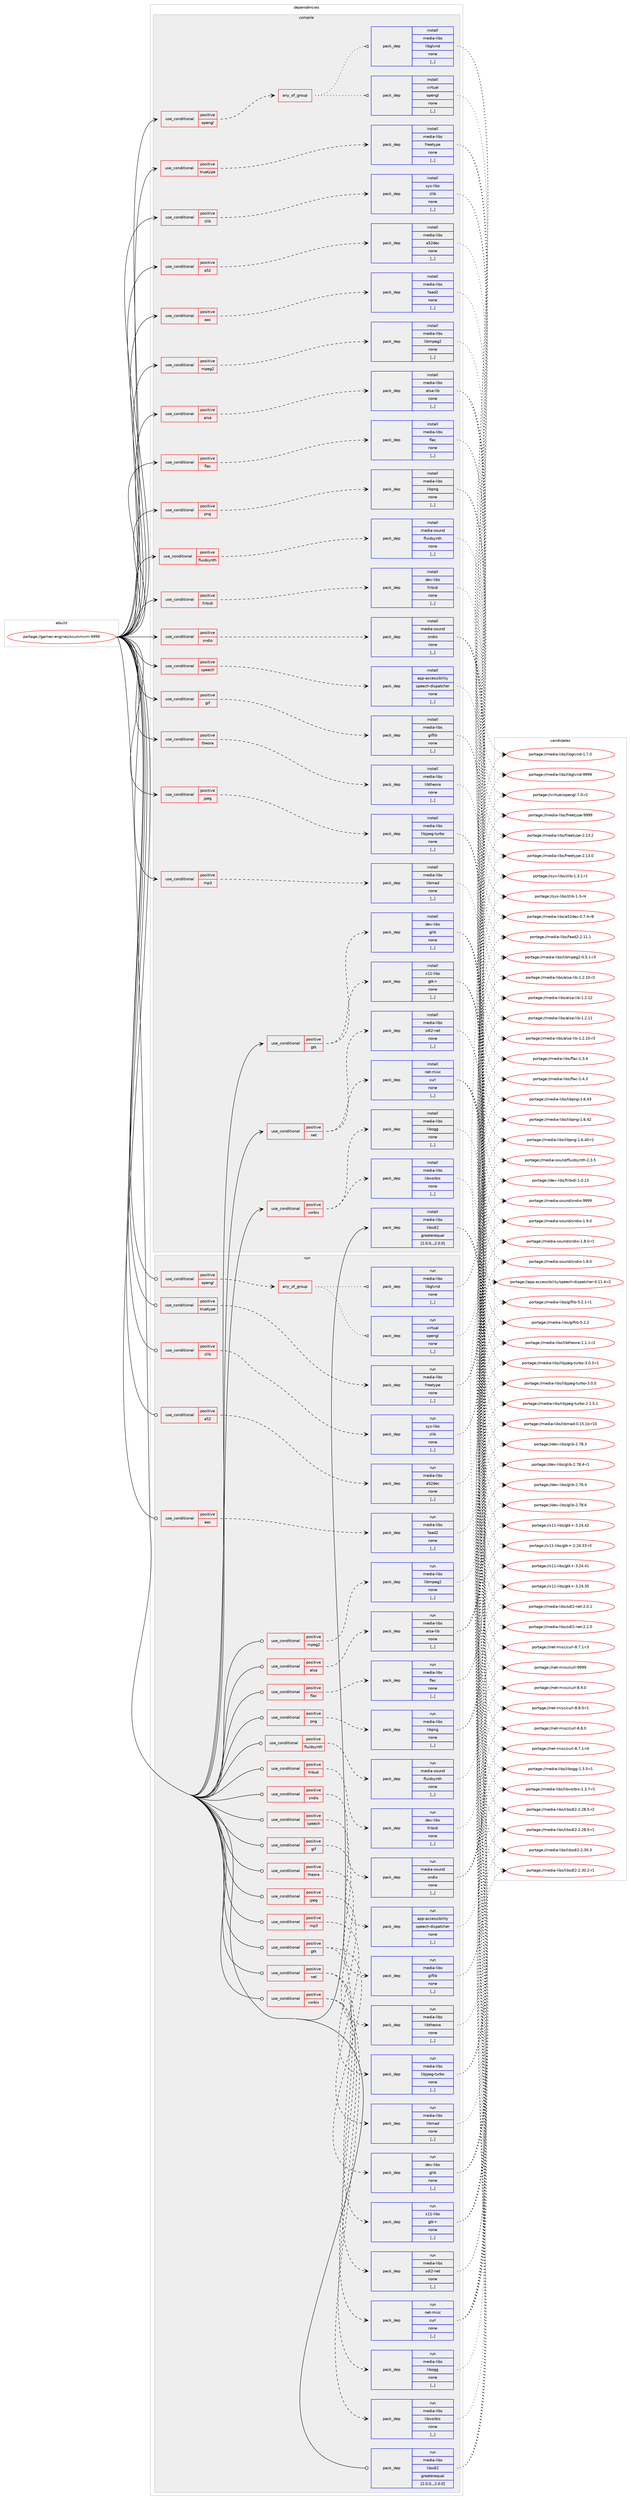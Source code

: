 digraph prolog {

# *************
# Graph options
# *************

newrank=true;
concentrate=true;
compound=true;
graph [rankdir=LR,fontname=Helvetica,fontsize=10,ranksep=1.5];#, ranksep=2.5, nodesep=0.2];
edge  [arrowhead=vee];
node  [fontname=Helvetica,fontsize=10];

# **********
# The ebuild
# **********

subgraph cluster_leftcol {
color=gray;
label=<<i>ebuild</i>>;
id [label="portage://games-engines/scummvm-9999", color=red, width=4, href="../games-engines/scummvm-9999.svg"];
}

# ****************
# The dependencies
# ****************

subgraph cluster_midcol {
color=gray;
label=<<i>dependencies</i>>;
subgraph cluster_compile {
fillcolor="#eeeeee";
style=filled;
label=<<i>compile</i>>;
subgraph cond63736 {
dependency229021 [label=<<TABLE BORDER="0" CELLBORDER="1" CELLSPACING="0" CELLPADDING="4"><TR><TD ROWSPAN="3" CELLPADDING="10">use_conditional</TD></TR><TR><TD>positive</TD></TR><TR><TD>a52</TD></TR></TABLE>>, shape=none, color=red];
subgraph pack163792 {
dependency229022 [label=<<TABLE BORDER="0" CELLBORDER="1" CELLSPACING="0" CELLPADDING="4" WIDTH="220"><TR><TD ROWSPAN="6" CELLPADDING="30">pack_dep</TD></TR><TR><TD WIDTH="110">install</TD></TR><TR><TD>media-libs</TD></TR><TR><TD>a52dec</TD></TR><TR><TD>none</TD></TR><TR><TD>[,,]</TD></TR></TABLE>>, shape=none, color=blue];
}
dependency229021:e -> dependency229022:w [weight=20,style="dashed",arrowhead="vee"];
}
id:e -> dependency229021:w [weight=20,style="solid",arrowhead="vee"];
subgraph cond63737 {
dependency229023 [label=<<TABLE BORDER="0" CELLBORDER="1" CELLSPACING="0" CELLPADDING="4"><TR><TD ROWSPAN="3" CELLPADDING="10">use_conditional</TD></TR><TR><TD>positive</TD></TR><TR><TD>aac</TD></TR></TABLE>>, shape=none, color=red];
subgraph pack163793 {
dependency229024 [label=<<TABLE BORDER="0" CELLBORDER="1" CELLSPACING="0" CELLPADDING="4" WIDTH="220"><TR><TD ROWSPAN="6" CELLPADDING="30">pack_dep</TD></TR><TR><TD WIDTH="110">install</TD></TR><TR><TD>media-libs</TD></TR><TR><TD>faad2</TD></TR><TR><TD>none</TD></TR><TR><TD>[,,]</TD></TR></TABLE>>, shape=none, color=blue];
}
dependency229023:e -> dependency229024:w [weight=20,style="dashed",arrowhead="vee"];
}
id:e -> dependency229023:w [weight=20,style="solid",arrowhead="vee"];
subgraph cond63738 {
dependency229025 [label=<<TABLE BORDER="0" CELLBORDER="1" CELLSPACING="0" CELLPADDING="4"><TR><TD ROWSPAN="3" CELLPADDING="10">use_conditional</TD></TR><TR><TD>positive</TD></TR><TR><TD>alsa</TD></TR></TABLE>>, shape=none, color=red];
subgraph pack163794 {
dependency229026 [label=<<TABLE BORDER="0" CELLBORDER="1" CELLSPACING="0" CELLPADDING="4" WIDTH="220"><TR><TD ROWSPAN="6" CELLPADDING="30">pack_dep</TD></TR><TR><TD WIDTH="110">install</TD></TR><TR><TD>media-libs</TD></TR><TR><TD>alsa-lib</TD></TR><TR><TD>none</TD></TR><TR><TD>[,,]</TD></TR></TABLE>>, shape=none, color=blue];
}
dependency229025:e -> dependency229026:w [weight=20,style="dashed",arrowhead="vee"];
}
id:e -> dependency229025:w [weight=20,style="solid",arrowhead="vee"];
subgraph cond63739 {
dependency229027 [label=<<TABLE BORDER="0" CELLBORDER="1" CELLSPACING="0" CELLPADDING="4"><TR><TD ROWSPAN="3" CELLPADDING="10">use_conditional</TD></TR><TR><TD>positive</TD></TR><TR><TD>flac</TD></TR></TABLE>>, shape=none, color=red];
subgraph pack163795 {
dependency229028 [label=<<TABLE BORDER="0" CELLBORDER="1" CELLSPACING="0" CELLPADDING="4" WIDTH="220"><TR><TD ROWSPAN="6" CELLPADDING="30">pack_dep</TD></TR><TR><TD WIDTH="110">install</TD></TR><TR><TD>media-libs</TD></TR><TR><TD>flac</TD></TR><TR><TD>none</TD></TR><TR><TD>[,,]</TD></TR></TABLE>>, shape=none, color=blue];
}
dependency229027:e -> dependency229028:w [weight=20,style="dashed",arrowhead="vee"];
}
id:e -> dependency229027:w [weight=20,style="solid",arrowhead="vee"];
subgraph cond63740 {
dependency229029 [label=<<TABLE BORDER="0" CELLBORDER="1" CELLSPACING="0" CELLPADDING="4"><TR><TD ROWSPAN="3" CELLPADDING="10">use_conditional</TD></TR><TR><TD>positive</TD></TR><TR><TD>fluidsynth</TD></TR></TABLE>>, shape=none, color=red];
subgraph pack163796 {
dependency229030 [label=<<TABLE BORDER="0" CELLBORDER="1" CELLSPACING="0" CELLPADDING="4" WIDTH="220"><TR><TD ROWSPAN="6" CELLPADDING="30">pack_dep</TD></TR><TR><TD WIDTH="110">install</TD></TR><TR><TD>media-sound</TD></TR><TR><TD>fluidsynth</TD></TR><TR><TD>none</TD></TR><TR><TD>[,,]</TD></TR></TABLE>>, shape=none, color=blue];
}
dependency229029:e -> dependency229030:w [weight=20,style="dashed",arrowhead="vee"];
}
id:e -> dependency229029:w [weight=20,style="solid",arrowhead="vee"];
subgraph cond63741 {
dependency229031 [label=<<TABLE BORDER="0" CELLBORDER="1" CELLSPACING="0" CELLPADDING="4"><TR><TD ROWSPAN="3" CELLPADDING="10">use_conditional</TD></TR><TR><TD>positive</TD></TR><TR><TD>fribidi</TD></TR></TABLE>>, shape=none, color=red];
subgraph pack163797 {
dependency229032 [label=<<TABLE BORDER="0" CELLBORDER="1" CELLSPACING="0" CELLPADDING="4" WIDTH="220"><TR><TD ROWSPAN="6" CELLPADDING="30">pack_dep</TD></TR><TR><TD WIDTH="110">install</TD></TR><TR><TD>dev-libs</TD></TR><TR><TD>fribidi</TD></TR><TR><TD>none</TD></TR><TR><TD>[,,]</TD></TR></TABLE>>, shape=none, color=blue];
}
dependency229031:e -> dependency229032:w [weight=20,style="dashed",arrowhead="vee"];
}
id:e -> dependency229031:w [weight=20,style="solid",arrowhead="vee"];
subgraph cond63742 {
dependency229033 [label=<<TABLE BORDER="0" CELLBORDER="1" CELLSPACING="0" CELLPADDING="4"><TR><TD ROWSPAN="3" CELLPADDING="10">use_conditional</TD></TR><TR><TD>positive</TD></TR><TR><TD>gif</TD></TR></TABLE>>, shape=none, color=red];
subgraph pack163798 {
dependency229034 [label=<<TABLE BORDER="0" CELLBORDER="1" CELLSPACING="0" CELLPADDING="4" WIDTH="220"><TR><TD ROWSPAN="6" CELLPADDING="30">pack_dep</TD></TR><TR><TD WIDTH="110">install</TD></TR><TR><TD>media-libs</TD></TR><TR><TD>giflib</TD></TR><TR><TD>none</TD></TR><TR><TD>[,,]</TD></TR></TABLE>>, shape=none, color=blue];
}
dependency229033:e -> dependency229034:w [weight=20,style="dashed",arrowhead="vee"];
}
id:e -> dependency229033:w [weight=20,style="solid",arrowhead="vee"];
subgraph cond63743 {
dependency229035 [label=<<TABLE BORDER="0" CELLBORDER="1" CELLSPACING="0" CELLPADDING="4"><TR><TD ROWSPAN="3" CELLPADDING="10">use_conditional</TD></TR><TR><TD>positive</TD></TR><TR><TD>gtk</TD></TR></TABLE>>, shape=none, color=red];
subgraph pack163799 {
dependency229036 [label=<<TABLE BORDER="0" CELLBORDER="1" CELLSPACING="0" CELLPADDING="4" WIDTH="220"><TR><TD ROWSPAN="6" CELLPADDING="30">pack_dep</TD></TR><TR><TD WIDTH="110">install</TD></TR><TR><TD>dev-libs</TD></TR><TR><TD>glib</TD></TR><TR><TD>none</TD></TR><TR><TD>[,,]</TD></TR></TABLE>>, shape=none, color=blue];
}
dependency229035:e -> dependency229036:w [weight=20,style="dashed",arrowhead="vee"];
subgraph pack163800 {
dependency229037 [label=<<TABLE BORDER="0" CELLBORDER="1" CELLSPACING="0" CELLPADDING="4" WIDTH="220"><TR><TD ROWSPAN="6" CELLPADDING="30">pack_dep</TD></TR><TR><TD WIDTH="110">install</TD></TR><TR><TD>x11-libs</TD></TR><TR><TD>gtk+</TD></TR><TR><TD>none</TD></TR><TR><TD>[,,]</TD></TR></TABLE>>, shape=none, color=blue];
}
dependency229035:e -> dependency229037:w [weight=20,style="dashed",arrowhead="vee"];
}
id:e -> dependency229035:w [weight=20,style="solid",arrowhead="vee"];
subgraph cond63744 {
dependency229038 [label=<<TABLE BORDER="0" CELLBORDER="1" CELLSPACING="0" CELLPADDING="4"><TR><TD ROWSPAN="3" CELLPADDING="10">use_conditional</TD></TR><TR><TD>positive</TD></TR><TR><TD>jpeg</TD></TR></TABLE>>, shape=none, color=red];
subgraph pack163801 {
dependency229039 [label=<<TABLE BORDER="0" CELLBORDER="1" CELLSPACING="0" CELLPADDING="4" WIDTH="220"><TR><TD ROWSPAN="6" CELLPADDING="30">pack_dep</TD></TR><TR><TD WIDTH="110">install</TD></TR><TR><TD>media-libs</TD></TR><TR><TD>libjpeg-turbo</TD></TR><TR><TD>none</TD></TR><TR><TD>[,,]</TD></TR></TABLE>>, shape=none, color=blue];
}
dependency229038:e -> dependency229039:w [weight=20,style="dashed",arrowhead="vee"];
}
id:e -> dependency229038:w [weight=20,style="solid",arrowhead="vee"];
subgraph cond63745 {
dependency229040 [label=<<TABLE BORDER="0" CELLBORDER="1" CELLSPACING="0" CELLPADDING="4"><TR><TD ROWSPAN="3" CELLPADDING="10">use_conditional</TD></TR><TR><TD>positive</TD></TR><TR><TD>mp3</TD></TR></TABLE>>, shape=none, color=red];
subgraph pack163802 {
dependency229041 [label=<<TABLE BORDER="0" CELLBORDER="1" CELLSPACING="0" CELLPADDING="4" WIDTH="220"><TR><TD ROWSPAN="6" CELLPADDING="30">pack_dep</TD></TR><TR><TD WIDTH="110">install</TD></TR><TR><TD>media-libs</TD></TR><TR><TD>libmad</TD></TR><TR><TD>none</TD></TR><TR><TD>[,,]</TD></TR></TABLE>>, shape=none, color=blue];
}
dependency229040:e -> dependency229041:w [weight=20,style="dashed",arrowhead="vee"];
}
id:e -> dependency229040:w [weight=20,style="solid",arrowhead="vee"];
subgraph cond63746 {
dependency229042 [label=<<TABLE BORDER="0" CELLBORDER="1" CELLSPACING="0" CELLPADDING="4"><TR><TD ROWSPAN="3" CELLPADDING="10">use_conditional</TD></TR><TR><TD>positive</TD></TR><TR><TD>mpeg2</TD></TR></TABLE>>, shape=none, color=red];
subgraph pack163803 {
dependency229043 [label=<<TABLE BORDER="0" CELLBORDER="1" CELLSPACING="0" CELLPADDING="4" WIDTH="220"><TR><TD ROWSPAN="6" CELLPADDING="30">pack_dep</TD></TR><TR><TD WIDTH="110">install</TD></TR><TR><TD>media-libs</TD></TR><TR><TD>libmpeg2</TD></TR><TR><TD>none</TD></TR><TR><TD>[,,]</TD></TR></TABLE>>, shape=none, color=blue];
}
dependency229042:e -> dependency229043:w [weight=20,style="dashed",arrowhead="vee"];
}
id:e -> dependency229042:w [weight=20,style="solid",arrowhead="vee"];
subgraph cond63747 {
dependency229044 [label=<<TABLE BORDER="0" CELLBORDER="1" CELLSPACING="0" CELLPADDING="4"><TR><TD ROWSPAN="3" CELLPADDING="10">use_conditional</TD></TR><TR><TD>positive</TD></TR><TR><TD>net</TD></TR></TABLE>>, shape=none, color=red];
subgraph pack163804 {
dependency229045 [label=<<TABLE BORDER="0" CELLBORDER="1" CELLSPACING="0" CELLPADDING="4" WIDTH="220"><TR><TD ROWSPAN="6" CELLPADDING="30">pack_dep</TD></TR><TR><TD WIDTH="110">install</TD></TR><TR><TD>media-libs</TD></TR><TR><TD>sdl2-net</TD></TR><TR><TD>none</TD></TR><TR><TD>[,,]</TD></TR></TABLE>>, shape=none, color=blue];
}
dependency229044:e -> dependency229045:w [weight=20,style="dashed",arrowhead="vee"];
subgraph pack163805 {
dependency229046 [label=<<TABLE BORDER="0" CELLBORDER="1" CELLSPACING="0" CELLPADDING="4" WIDTH="220"><TR><TD ROWSPAN="6" CELLPADDING="30">pack_dep</TD></TR><TR><TD WIDTH="110">install</TD></TR><TR><TD>net-misc</TD></TR><TR><TD>curl</TD></TR><TR><TD>none</TD></TR><TR><TD>[,,]</TD></TR></TABLE>>, shape=none, color=blue];
}
dependency229044:e -> dependency229046:w [weight=20,style="dashed",arrowhead="vee"];
}
id:e -> dependency229044:w [weight=20,style="solid",arrowhead="vee"];
subgraph cond63748 {
dependency229047 [label=<<TABLE BORDER="0" CELLBORDER="1" CELLSPACING="0" CELLPADDING="4"><TR><TD ROWSPAN="3" CELLPADDING="10">use_conditional</TD></TR><TR><TD>positive</TD></TR><TR><TD>opengl</TD></TR></TABLE>>, shape=none, color=red];
subgraph any1333 {
dependency229048 [label=<<TABLE BORDER="0" CELLBORDER="1" CELLSPACING="0" CELLPADDING="4"><TR><TD CELLPADDING="10">any_of_group</TD></TR></TABLE>>, shape=none, color=red];subgraph pack163806 {
dependency229049 [label=<<TABLE BORDER="0" CELLBORDER="1" CELLSPACING="0" CELLPADDING="4" WIDTH="220"><TR><TD ROWSPAN="6" CELLPADDING="30">pack_dep</TD></TR><TR><TD WIDTH="110">install</TD></TR><TR><TD>virtual</TD></TR><TR><TD>opengl</TD></TR><TR><TD>none</TD></TR><TR><TD>[,,]</TD></TR></TABLE>>, shape=none, color=blue];
}
dependency229048:e -> dependency229049:w [weight=20,style="dotted",arrowhead="oinv"];
subgraph pack163807 {
dependency229050 [label=<<TABLE BORDER="0" CELLBORDER="1" CELLSPACING="0" CELLPADDING="4" WIDTH="220"><TR><TD ROWSPAN="6" CELLPADDING="30">pack_dep</TD></TR><TR><TD WIDTH="110">install</TD></TR><TR><TD>media-libs</TD></TR><TR><TD>libglvnd</TD></TR><TR><TD>none</TD></TR><TR><TD>[,,]</TD></TR></TABLE>>, shape=none, color=blue];
}
dependency229048:e -> dependency229050:w [weight=20,style="dotted",arrowhead="oinv"];
}
dependency229047:e -> dependency229048:w [weight=20,style="dashed",arrowhead="vee"];
}
id:e -> dependency229047:w [weight=20,style="solid",arrowhead="vee"];
subgraph cond63749 {
dependency229051 [label=<<TABLE BORDER="0" CELLBORDER="1" CELLSPACING="0" CELLPADDING="4"><TR><TD ROWSPAN="3" CELLPADDING="10">use_conditional</TD></TR><TR><TD>positive</TD></TR><TR><TD>png</TD></TR></TABLE>>, shape=none, color=red];
subgraph pack163808 {
dependency229052 [label=<<TABLE BORDER="0" CELLBORDER="1" CELLSPACING="0" CELLPADDING="4" WIDTH="220"><TR><TD ROWSPAN="6" CELLPADDING="30">pack_dep</TD></TR><TR><TD WIDTH="110">install</TD></TR><TR><TD>media-libs</TD></TR><TR><TD>libpng</TD></TR><TR><TD>none</TD></TR><TR><TD>[,,]</TD></TR></TABLE>>, shape=none, color=blue];
}
dependency229051:e -> dependency229052:w [weight=20,style="dashed",arrowhead="vee"];
}
id:e -> dependency229051:w [weight=20,style="solid",arrowhead="vee"];
subgraph cond63750 {
dependency229053 [label=<<TABLE BORDER="0" CELLBORDER="1" CELLSPACING="0" CELLPADDING="4"><TR><TD ROWSPAN="3" CELLPADDING="10">use_conditional</TD></TR><TR><TD>positive</TD></TR><TR><TD>sndio</TD></TR></TABLE>>, shape=none, color=red];
subgraph pack163809 {
dependency229054 [label=<<TABLE BORDER="0" CELLBORDER="1" CELLSPACING="0" CELLPADDING="4" WIDTH="220"><TR><TD ROWSPAN="6" CELLPADDING="30">pack_dep</TD></TR><TR><TD WIDTH="110">install</TD></TR><TR><TD>media-sound</TD></TR><TR><TD>sndio</TD></TR><TR><TD>none</TD></TR><TR><TD>[,,]</TD></TR></TABLE>>, shape=none, color=blue];
}
dependency229053:e -> dependency229054:w [weight=20,style="dashed",arrowhead="vee"];
}
id:e -> dependency229053:w [weight=20,style="solid",arrowhead="vee"];
subgraph cond63751 {
dependency229055 [label=<<TABLE BORDER="0" CELLBORDER="1" CELLSPACING="0" CELLPADDING="4"><TR><TD ROWSPAN="3" CELLPADDING="10">use_conditional</TD></TR><TR><TD>positive</TD></TR><TR><TD>speech</TD></TR></TABLE>>, shape=none, color=red];
subgraph pack163810 {
dependency229056 [label=<<TABLE BORDER="0" CELLBORDER="1" CELLSPACING="0" CELLPADDING="4" WIDTH="220"><TR><TD ROWSPAN="6" CELLPADDING="30">pack_dep</TD></TR><TR><TD WIDTH="110">install</TD></TR><TR><TD>app-accessibility</TD></TR><TR><TD>speech-dispatcher</TD></TR><TR><TD>none</TD></TR><TR><TD>[,,]</TD></TR></TABLE>>, shape=none, color=blue];
}
dependency229055:e -> dependency229056:w [weight=20,style="dashed",arrowhead="vee"];
}
id:e -> dependency229055:w [weight=20,style="solid",arrowhead="vee"];
subgraph cond63752 {
dependency229057 [label=<<TABLE BORDER="0" CELLBORDER="1" CELLSPACING="0" CELLPADDING="4"><TR><TD ROWSPAN="3" CELLPADDING="10">use_conditional</TD></TR><TR><TD>positive</TD></TR><TR><TD>theora</TD></TR></TABLE>>, shape=none, color=red];
subgraph pack163811 {
dependency229058 [label=<<TABLE BORDER="0" CELLBORDER="1" CELLSPACING="0" CELLPADDING="4" WIDTH="220"><TR><TD ROWSPAN="6" CELLPADDING="30">pack_dep</TD></TR><TR><TD WIDTH="110">install</TD></TR><TR><TD>media-libs</TD></TR><TR><TD>libtheora</TD></TR><TR><TD>none</TD></TR><TR><TD>[,,]</TD></TR></TABLE>>, shape=none, color=blue];
}
dependency229057:e -> dependency229058:w [weight=20,style="dashed",arrowhead="vee"];
}
id:e -> dependency229057:w [weight=20,style="solid",arrowhead="vee"];
subgraph cond63753 {
dependency229059 [label=<<TABLE BORDER="0" CELLBORDER="1" CELLSPACING="0" CELLPADDING="4"><TR><TD ROWSPAN="3" CELLPADDING="10">use_conditional</TD></TR><TR><TD>positive</TD></TR><TR><TD>truetype</TD></TR></TABLE>>, shape=none, color=red];
subgraph pack163812 {
dependency229060 [label=<<TABLE BORDER="0" CELLBORDER="1" CELLSPACING="0" CELLPADDING="4" WIDTH="220"><TR><TD ROWSPAN="6" CELLPADDING="30">pack_dep</TD></TR><TR><TD WIDTH="110">install</TD></TR><TR><TD>media-libs</TD></TR><TR><TD>freetype</TD></TR><TR><TD>none</TD></TR><TR><TD>[,,]</TD></TR></TABLE>>, shape=none, color=blue];
}
dependency229059:e -> dependency229060:w [weight=20,style="dashed",arrowhead="vee"];
}
id:e -> dependency229059:w [weight=20,style="solid",arrowhead="vee"];
subgraph cond63754 {
dependency229061 [label=<<TABLE BORDER="0" CELLBORDER="1" CELLSPACING="0" CELLPADDING="4"><TR><TD ROWSPAN="3" CELLPADDING="10">use_conditional</TD></TR><TR><TD>positive</TD></TR><TR><TD>vorbis</TD></TR></TABLE>>, shape=none, color=red];
subgraph pack163813 {
dependency229062 [label=<<TABLE BORDER="0" CELLBORDER="1" CELLSPACING="0" CELLPADDING="4" WIDTH="220"><TR><TD ROWSPAN="6" CELLPADDING="30">pack_dep</TD></TR><TR><TD WIDTH="110">install</TD></TR><TR><TD>media-libs</TD></TR><TR><TD>libogg</TD></TR><TR><TD>none</TD></TR><TR><TD>[,,]</TD></TR></TABLE>>, shape=none, color=blue];
}
dependency229061:e -> dependency229062:w [weight=20,style="dashed",arrowhead="vee"];
subgraph pack163814 {
dependency229063 [label=<<TABLE BORDER="0" CELLBORDER="1" CELLSPACING="0" CELLPADDING="4" WIDTH="220"><TR><TD ROWSPAN="6" CELLPADDING="30">pack_dep</TD></TR><TR><TD WIDTH="110">install</TD></TR><TR><TD>media-libs</TD></TR><TR><TD>libvorbis</TD></TR><TR><TD>none</TD></TR><TR><TD>[,,]</TD></TR></TABLE>>, shape=none, color=blue];
}
dependency229061:e -> dependency229063:w [weight=20,style="dashed",arrowhead="vee"];
}
id:e -> dependency229061:w [weight=20,style="solid",arrowhead="vee"];
subgraph cond63755 {
dependency229064 [label=<<TABLE BORDER="0" CELLBORDER="1" CELLSPACING="0" CELLPADDING="4"><TR><TD ROWSPAN="3" CELLPADDING="10">use_conditional</TD></TR><TR><TD>positive</TD></TR><TR><TD>zlib</TD></TR></TABLE>>, shape=none, color=red];
subgraph pack163815 {
dependency229065 [label=<<TABLE BORDER="0" CELLBORDER="1" CELLSPACING="0" CELLPADDING="4" WIDTH="220"><TR><TD ROWSPAN="6" CELLPADDING="30">pack_dep</TD></TR><TR><TD WIDTH="110">install</TD></TR><TR><TD>sys-libs</TD></TR><TR><TD>zlib</TD></TR><TR><TD>none</TD></TR><TR><TD>[,,]</TD></TR></TABLE>>, shape=none, color=blue];
}
dependency229064:e -> dependency229065:w [weight=20,style="dashed",arrowhead="vee"];
}
id:e -> dependency229064:w [weight=20,style="solid",arrowhead="vee"];
subgraph pack163816 {
dependency229066 [label=<<TABLE BORDER="0" CELLBORDER="1" CELLSPACING="0" CELLPADDING="4" WIDTH="220"><TR><TD ROWSPAN="6" CELLPADDING="30">pack_dep</TD></TR><TR><TD WIDTH="110">install</TD></TR><TR><TD>media-libs</TD></TR><TR><TD>libsdl2</TD></TR><TR><TD>greaterequal</TD></TR><TR><TD>[2.0.0,,,2.0.0]</TD></TR></TABLE>>, shape=none, color=blue];
}
id:e -> dependency229066:w [weight=20,style="solid",arrowhead="vee"];
}
subgraph cluster_compileandrun {
fillcolor="#eeeeee";
style=filled;
label=<<i>compile and run</i>>;
}
subgraph cluster_run {
fillcolor="#eeeeee";
style=filled;
label=<<i>run</i>>;
subgraph cond63756 {
dependency229067 [label=<<TABLE BORDER="0" CELLBORDER="1" CELLSPACING="0" CELLPADDING="4"><TR><TD ROWSPAN="3" CELLPADDING="10">use_conditional</TD></TR><TR><TD>positive</TD></TR><TR><TD>a52</TD></TR></TABLE>>, shape=none, color=red];
subgraph pack163817 {
dependency229068 [label=<<TABLE BORDER="0" CELLBORDER="1" CELLSPACING="0" CELLPADDING="4" WIDTH="220"><TR><TD ROWSPAN="6" CELLPADDING="30">pack_dep</TD></TR><TR><TD WIDTH="110">run</TD></TR><TR><TD>media-libs</TD></TR><TR><TD>a52dec</TD></TR><TR><TD>none</TD></TR><TR><TD>[,,]</TD></TR></TABLE>>, shape=none, color=blue];
}
dependency229067:e -> dependency229068:w [weight=20,style="dashed",arrowhead="vee"];
}
id:e -> dependency229067:w [weight=20,style="solid",arrowhead="odot"];
subgraph cond63757 {
dependency229069 [label=<<TABLE BORDER="0" CELLBORDER="1" CELLSPACING="0" CELLPADDING="4"><TR><TD ROWSPAN="3" CELLPADDING="10">use_conditional</TD></TR><TR><TD>positive</TD></TR><TR><TD>aac</TD></TR></TABLE>>, shape=none, color=red];
subgraph pack163818 {
dependency229070 [label=<<TABLE BORDER="0" CELLBORDER="1" CELLSPACING="0" CELLPADDING="4" WIDTH="220"><TR><TD ROWSPAN="6" CELLPADDING="30">pack_dep</TD></TR><TR><TD WIDTH="110">run</TD></TR><TR><TD>media-libs</TD></TR><TR><TD>faad2</TD></TR><TR><TD>none</TD></TR><TR><TD>[,,]</TD></TR></TABLE>>, shape=none, color=blue];
}
dependency229069:e -> dependency229070:w [weight=20,style="dashed",arrowhead="vee"];
}
id:e -> dependency229069:w [weight=20,style="solid",arrowhead="odot"];
subgraph cond63758 {
dependency229071 [label=<<TABLE BORDER="0" CELLBORDER="1" CELLSPACING="0" CELLPADDING="4"><TR><TD ROWSPAN="3" CELLPADDING="10">use_conditional</TD></TR><TR><TD>positive</TD></TR><TR><TD>alsa</TD></TR></TABLE>>, shape=none, color=red];
subgraph pack163819 {
dependency229072 [label=<<TABLE BORDER="0" CELLBORDER="1" CELLSPACING="0" CELLPADDING="4" WIDTH="220"><TR><TD ROWSPAN="6" CELLPADDING="30">pack_dep</TD></TR><TR><TD WIDTH="110">run</TD></TR><TR><TD>media-libs</TD></TR><TR><TD>alsa-lib</TD></TR><TR><TD>none</TD></TR><TR><TD>[,,]</TD></TR></TABLE>>, shape=none, color=blue];
}
dependency229071:e -> dependency229072:w [weight=20,style="dashed",arrowhead="vee"];
}
id:e -> dependency229071:w [weight=20,style="solid",arrowhead="odot"];
subgraph cond63759 {
dependency229073 [label=<<TABLE BORDER="0" CELLBORDER="1" CELLSPACING="0" CELLPADDING="4"><TR><TD ROWSPAN="3" CELLPADDING="10">use_conditional</TD></TR><TR><TD>positive</TD></TR><TR><TD>flac</TD></TR></TABLE>>, shape=none, color=red];
subgraph pack163820 {
dependency229074 [label=<<TABLE BORDER="0" CELLBORDER="1" CELLSPACING="0" CELLPADDING="4" WIDTH="220"><TR><TD ROWSPAN="6" CELLPADDING="30">pack_dep</TD></TR><TR><TD WIDTH="110">run</TD></TR><TR><TD>media-libs</TD></TR><TR><TD>flac</TD></TR><TR><TD>none</TD></TR><TR><TD>[,,]</TD></TR></TABLE>>, shape=none, color=blue];
}
dependency229073:e -> dependency229074:w [weight=20,style="dashed",arrowhead="vee"];
}
id:e -> dependency229073:w [weight=20,style="solid",arrowhead="odot"];
subgraph cond63760 {
dependency229075 [label=<<TABLE BORDER="0" CELLBORDER="1" CELLSPACING="0" CELLPADDING="4"><TR><TD ROWSPAN="3" CELLPADDING="10">use_conditional</TD></TR><TR><TD>positive</TD></TR><TR><TD>fluidsynth</TD></TR></TABLE>>, shape=none, color=red];
subgraph pack163821 {
dependency229076 [label=<<TABLE BORDER="0" CELLBORDER="1" CELLSPACING="0" CELLPADDING="4" WIDTH="220"><TR><TD ROWSPAN="6" CELLPADDING="30">pack_dep</TD></TR><TR><TD WIDTH="110">run</TD></TR><TR><TD>media-sound</TD></TR><TR><TD>fluidsynth</TD></TR><TR><TD>none</TD></TR><TR><TD>[,,]</TD></TR></TABLE>>, shape=none, color=blue];
}
dependency229075:e -> dependency229076:w [weight=20,style="dashed",arrowhead="vee"];
}
id:e -> dependency229075:w [weight=20,style="solid",arrowhead="odot"];
subgraph cond63761 {
dependency229077 [label=<<TABLE BORDER="0" CELLBORDER="1" CELLSPACING="0" CELLPADDING="4"><TR><TD ROWSPAN="3" CELLPADDING="10">use_conditional</TD></TR><TR><TD>positive</TD></TR><TR><TD>fribidi</TD></TR></TABLE>>, shape=none, color=red];
subgraph pack163822 {
dependency229078 [label=<<TABLE BORDER="0" CELLBORDER="1" CELLSPACING="0" CELLPADDING="4" WIDTH="220"><TR><TD ROWSPAN="6" CELLPADDING="30">pack_dep</TD></TR><TR><TD WIDTH="110">run</TD></TR><TR><TD>dev-libs</TD></TR><TR><TD>fribidi</TD></TR><TR><TD>none</TD></TR><TR><TD>[,,]</TD></TR></TABLE>>, shape=none, color=blue];
}
dependency229077:e -> dependency229078:w [weight=20,style="dashed",arrowhead="vee"];
}
id:e -> dependency229077:w [weight=20,style="solid",arrowhead="odot"];
subgraph cond63762 {
dependency229079 [label=<<TABLE BORDER="0" CELLBORDER="1" CELLSPACING="0" CELLPADDING="4"><TR><TD ROWSPAN="3" CELLPADDING="10">use_conditional</TD></TR><TR><TD>positive</TD></TR><TR><TD>gif</TD></TR></TABLE>>, shape=none, color=red];
subgraph pack163823 {
dependency229080 [label=<<TABLE BORDER="0" CELLBORDER="1" CELLSPACING="0" CELLPADDING="4" WIDTH="220"><TR><TD ROWSPAN="6" CELLPADDING="30">pack_dep</TD></TR><TR><TD WIDTH="110">run</TD></TR><TR><TD>media-libs</TD></TR><TR><TD>giflib</TD></TR><TR><TD>none</TD></TR><TR><TD>[,,]</TD></TR></TABLE>>, shape=none, color=blue];
}
dependency229079:e -> dependency229080:w [weight=20,style="dashed",arrowhead="vee"];
}
id:e -> dependency229079:w [weight=20,style="solid",arrowhead="odot"];
subgraph cond63763 {
dependency229081 [label=<<TABLE BORDER="0" CELLBORDER="1" CELLSPACING="0" CELLPADDING="4"><TR><TD ROWSPAN="3" CELLPADDING="10">use_conditional</TD></TR><TR><TD>positive</TD></TR><TR><TD>gtk</TD></TR></TABLE>>, shape=none, color=red];
subgraph pack163824 {
dependency229082 [label=<<TABLE BORDER="0" CELLBORDER="1" CELLSPACING="0" CELLPADDING="4" WIDTH="220"><TR><TD ROWSPAN="6" CELLPADDING="30">pack_dep</TD></TR><TR><TD WIDTH="110">run</TD></TR><TR><TD>dev-libs</TD></TR><TR><TD>glib</TD></TR><TR><TD>none</TD></TR><TR><TD>[,,]</TD></TR></TABLE>>, shape=none, color=blue];
}
dependency229081:e -> dependency229082:w [weight=20,style="dashed",arrowhead="vee"];
subgraph pack163825 {
dependency229083 [label=<<TABLE BORDER="0" CELLBORDER="1" CELLSPACING="0" CELLPADDING="4" WIDTH="220"><TR><TD ROWSPAN="6" CELLPADDING="30">pack_dep</TD></TR><TR><TD WIDTH="110">run</TD></TR><TR><TD>x11-libs</TD></TR><TR><TD>gtk+</TD></TR><TR><TD>none</TD></TR><TR><TD>[,,]</TD></TR></TABLE>>, shape=none, color=blue];
}
dependency229081:e -> dependency229083:w [weight=20,style="dashed",arrowhead="vee"];
}
id:e -> dependency229081:w [weight=20,style="solid",arrowhead="odot"];
subgraph cond63764 {
dependency229084 [label=<<TABLE BORDER="0" CELLBORDER="1" CELLSPACING="0" CELLPADDING="4"><TR><TD ROWSPAN="3" CELLPADDING="10">use_conditional</TD></TR><TR><TD>positive</TD></TR><TR><TD>jpeg</TD></TR></TABLE>>, shape=none, color=red];
subgraph pack163826 {
dependency229085 [label=<<TABLE BORDER="0" CELLBORDER="1" CELLSPACING="0" CELLPADDING="4" WIDTH="220"><TR><TD ROWSPAN="6" CELLPADDING="30">pack_dep</TD></TR><TR><TD WIDTH="110">run</TD></TR><TR><TD>media-libs</TD></TR><TR><TD>libjpeg-turbo</TD></TR><TR><TD>none</TD></TR><TR><TD>[,,]</TD></TR></TABLE>>, shape=none, color=blue];
}
dependency229084:e -> dependency229085:w [weight=20,style="dashed",arrowhead="vee"];
}
id:e -> dependency229084:w [weight=20,style="solid",arrowhead="odot"];
subgraph cond63765 {
dependency229086 [label=<<TABLE BORDER="0" CELLBORDER="1" CELLSPACING="0" CELLPADDING="4"><TR><TD ROWSPAN="3" CELLPADDING="10">use_conditional</TD></TR><TR><TD>positive</TD></TR><TR><TD>mp3</TD></TR></TABLE>>, shape=none, color=red];
subgraph pack163827 {
dependency229087 [label=<<TABLE BORDER="0" CELLBORDER="1" CELLSPACING="0" CELLPADDING="4" WIDTH="220"><TR><TD ROWSPAN="6" CELLPADDING="30">pack_dep</TD></TR><TR><TD WIDTH="110">run</TD></TR><TR><TD>media-libs</TD></TR><TR><TD>libmad</TD></TR><TR><TD>none</TD></TR><TR><TD>[,,]</TD></TR></TABLE>>, shape=none, color=blue];
}
dependency229086:e -> dependency229087:w [weight=20,style="dashed",arrowhead="vee"];
}
id:e -> dependency229086:w [weight=20,style="solid",arrowhead="odot"];
subgraph cond63766 {
dependency229088 [label=<<TABLE BORDER="0" CELLBORDER="1" CELLSPACING="0" CELLPADDING="4"><TR><TD ROWSPAN="3" CELLPADDING="10">use_conditional</TD></TR><TR><TD>positive</TD></TR><TR><TD>mpeg2</TD></TR></TABLE>>, shape=none, color=red];
subgraph pack163828 {
dependency229089 [label=<<TABLE BORDER="0" CELLBORDER="1" CELLSPACING="0" CELLPADDING="4" WIDTH="220"><TR><TD ROWSPAN="6" CELLPADDING="30">pack_dep</TD></TR><TR><TD WIDTH="110">run</TD></TR><TR><TD>media-libs</TD></TR><TR><TD>libmpeg2</TD></TR><TR><TD>none</TD></TR><TR><TD>[,,]</TD></TR></TABLE>>, shape=none, color=blue];
}
dependency229088:e -> dependency229089:w [weight=20,style="dashed",arrowhead="vee"];
}
id:e -> dependency229088:w [weight=20,style="solid",arrowhead="odot"];
subgraph cond63767 {
dependency229090 [label=<<TABLE BORDER="0" CELLBORDER="1" CELLSPACING="0" CELLPADDING="4"><TR><TD ROWSPAN="3" CELLPADDING="10">use_conditional</TD></TR><TR><TD>positive</TD></TR><TR><TD>net</TD></TR></TABLE>>, shape=none, color=red];
subgraph pack163829 {
dependency229091 [label=<<TABLE BORDER="0" CELLBORDER="1" CELLSPACING="0" CELLPADDING="4" WIDTH="220"><TR><TD ROWSPAN="6" CELLPADDING="30">pack_dep</TD></TR><TR><TD WIDTH="110">run</TD></TR><TR><TD>media-libs</TD></TR><TR><TD>sdl2-net</TD></TR><TR><TD>none</TD></TR><TR><TD>[,,]</TD></TR></TABLE>>, shape=none, color=blue];
}
dependency229090:e -> dependency229091:w [weight=20,style="dashed",arrowhead="vee"];
subgraph pack163830 {
dependency229092 [label=<<TABLE BORDER="0" CELLBORDER="1" CELLSPACING="0" CELLPADDING="4" WIDTH="220"><TR><TD ROWSPAN="6" CELLPADDING="30">pack_dep</TD></TR><TR><TD WIDTH="110">run</TD></TR><TR><TD>net-misc</TD></TR><TR><TD>curl</TD></TR><TR><TD>none</TD></TR><TR><TD>[,,]</TD></TR></TABLE>>, shape=none, color=blue];
}
dependency229090:e -> dependency229092:w [weight=20,style="dashed",arrowhead="vee"];
}
id:e -> dependency229090:w [weight=20,style="solid",arrowhead="odot"];
subgraph cond63768 {
dependency229093 [label=<<TABLE BORDER="0" CELLBORDER="1" CELLSPACING="0" CELLPADDING="4"><TR><TD ROWSPAN="3" CELLPADDING="10">use_conditional</TD></TR><TR><TD>positive</TD></TR><TR><TD>opengl</TD></TR></TABLE>>, shape=none, color=red];
subgraph any1334 {
dependency229094 [label=<<TABLE BORDER="0" CELLBORDER="1" CELLSPACING="0" CELLPADDING="4"><TR><TD CELLPADDING="10">any_of_group</TD></TR></TABLE>>, shape=none, color=red];subgraph pack163831 {
dependency229095 [label=<<TABLE BORDER="0" CELLBORDER="1" CELLSPACING="0" CELLPADDING="4" WIDTH="220"><TR><TD ROWSPAN="6" CELLPADDING="30">pack_dep</TD></TR><TR><TD WIDTH="110">run</TD></TR><TR><TD>virtual</TD></TR><TR><TD>opengl</TD></TR><TR><TD>none</TD></TR><TR><TD>[,,]</TD></TR></TABLE>>, shape=none, color=blue];
}
dependency229094:e -> dependency229095:w [weight=20,style="dotted",arrowhead="oinv"];
subgraph pack163832 {
dependency229096 [label=<<TABLE BORDER="0" CELLBORDER="1" CELLSPACING="0" CELLPADDING="4" WIDTH="220"><TR><TD ROWSPAN="6" CELLPADDING="30">pack_dep</TD></TR><TR><TD WIDTH="110">run</TD></TR><TR><TD>media-libs</TD></TR><TR><TD>libglvnd</TD></TR><TR><TD>none</TD></TR><TR><TD>[,,]</TD></TR></TABLE>>, shape=none, color=blue];
}
dependency229094:e -> dependency229096:w [weight=20,style="dotted",arrowhead="oinv"];
}
dependency229093:e -> dependency229094:w [weight=20,style="dashed",arrowhead="vee"];
}
id:e -> dependency229093:w [weight=20,style="solid",arrowhead="odot"];
subgraph cond63769 {
dependency229097 [label=<<TABLE BORDER="0" CELLBORDER="1" CELLSPACING="0" CELLPADDING="4"><TR><TD ROWSPAN="3" CELLPADDING="10">use_conditional</TD></TR><TR><TD>positive</TD></TR><TR><TD>png</TD></TR></TABLE>>, shape=none, color=red];
subgraph pack163833 {
dependency229098 [label=<<TABLE BORDER="0" CELLBORDER="1" CELLSPACING="0" CELLPADDING="4" WIDTH="220"><TR><TD ROWSPAN="6" CELLPADDING="30">pack_dep</TD></TR><TR><TD WIDTH="110">run</TD></TR><TR><TD>media-libs</TD></TR><TR><TD>libpng</TD></TR><TR><TD>none</TD></TR><TR><TD>[,,]</TD></TR></TABLE>>, shape=none, color=blue];
}
dependency229097:e -> dependency229098:w [weight=20,style="dashed",arrowhead="vee"];
}
id:e -> dependency229097:w [weight=20,style="solid",arrowhead="odot"];
subgraph cond63770 {
dependency229099 [label=<<TABLE BORDER="0" CELLBORDER="1" CELLSPACING="0" CELLPADDING="4"><TR><TD ROWSPAN="3" CELLPADDING="10">use_conditional</TD></TR><TR><TD>positive</TD></TR><TR><TD>sndio</TD></TR></TABLE>>, shape=none, color=red];
subgraph pack163834 {
dependency229100 [label=<<TABLE BORDER="0" CELLBORDER="1" CELLSPACING="0" CELLPADDING="4" WIDTH="220"><TR><TD ROWSPAN="6" CELLPADDING="30">pack_dep</TD></TR><TR><TD WIDTH="110">run</TD></TR><TR><TD>media-sound</TD></TR><TR><TD>sndio</TD></TR><TR><TD>none</TD></TR><TR><TD>[,,]</TD></TR></TABLE>>, shape=none, color=blue];
}
dependency229099:e -> dependency229100:w [weight=20,style="dashed",arrowhead="vee"];
}
id:e -> dependency229099:w [weight=20,style="solid",arrowhead="odot"];
subgraph cond63771 {
dependency229101 [label=<<TABLE BORDER="0" CELLBORDER="1" CELLSPACING="0" CELLPADDING="4"><TR><TD ROWSPAN="3" CELLPADDING="10">use_conditional</TD></TR><TR><TD>positive</TD></TR><TR><TD>speech</TD></TR></TABLE>>, shape=none, color=red];
subgraph pack163835 {
dependency229102 [label=<<TABLE BORDER="0" CELLBORDER="1" CELLSPACING="0" CELLPADDING="4" WIDTH="220"><TR><TD ROWSPAN="6" CELLPADDING="30">pack_dep</TD></TR><TR><TD WIDTH="110">run</TD></TR><TR><TD>app-accessibility</TD></TR><TR><TD>speech-dispatcher</TD></TR><TR><TD>none</TD></TR><TR><TD>[,,]</TD></TR></TABLE>>, shape=none, color=blue];
}
dependency229101:e -> dependency229102:w [weight=20,style="dashed",arrowhead="vee"];
}
id:e -> dependency229101:w [weight=20,style="solid",arrowhead="odot"];
subgraph cond63772 {
dependency229103 [label=<<TABLE BORDER="0" CELLBORDER="1" CELLSPACING="0" CELLPADDING="4"><TR><TD ROWSPAN="3" CELLPADDING="10">use_conditional</TD></TR><TR><TD>positive</TD></TR><TR><TD>theora</TD></TR></TABLE>>, shape=none, color=red];
subgraph pack163836 {
dependency229104 [label=<<TABLE BORDER="0" CELLBORDER="1" CELLSPACING="0" CELLPADDING="4" WIDTH="220"><TR><TD ROWSPAN="6" CELLPADDING="30">pack_dep</TD></TR><TR><TD WIDTH="110">run</TD></TR><TR><TD>media-libs</TD></TR><TR><TD>libtheora</TD></TR><TR><TD>none</TD></TR><TR><TD>[,,]</TD></TR></TABLE>>, shape=none, color=blue];
}
dependency229103:e -> dependency229104:w [weight=20,style="dashed",arrowhead="vee"];
}
id:e -> dependency229103:w [weight=20,style="solid",arrowhead="odot"];
subgraph cond63773 {
dependency229105 [label=<<TABLE BORDER="0" CELLBORDER="1" CELLSPACING="0" CELLPADDING="4"><TR><TD ROWSPAN="3" CELLPADDING="10">use_conditional</TD></TR><TR><TD>positive</TD></TR><TR><TD>truetype</TD></TR></TABLE>>, shape=none, color=red];
subgraph pack163837 {
dependency229106 [label=<<TABLE BORDER="0" CELLBORDER="1" CELLSPACING="0" CELLPADDING="4" WIDTH="220"><TR><TD ROWSPAN="6" CELLPADDING="30">pack_dep</TD></TR><TR><TD WIDTH="110">run</TD></TR><TR><TD>media-libs</TD></TR><TR><TD>freetype</TD></TR><TR><TD>none</TD></TR><TR><TD>[,,]</TD></TR></TABLE>>, shape=none, color=blue];
}
dependency229105:e -> dependency229106:w [weight=20,style="dashed",arrowhead="vee"];
}
id:e -> dependency229105:w [weight=20,style="solid",arrowhead="odot"];
subgraph cond63774 {
dependency229107 [label=<<TABLE BORDER="0" CELLBORDER="1" CELLSPACING="0" CELLPADDING="4"><TR><TD ROWSPAN="3" CELLPADDING="10">use_conditional</TD></TR><TR><TD>positive</TD></TR><TR><TD>vorbis</TD></TR></TABLE>>, shape=none, color=red];
subgraph pack163838 {
dependency229108 [label=<<TABLE BORDER="0" CELLBORDER="1" CELLSPACING="0" CELLPADDING="4" WIDTH="220"><TR><TD ROWSPAN="6" CELLPADDING="30">pack_dep</TD></TR><TR><TD WIDTH="110">run</TD></TR><TR><TD>media-libs</TD></TR><TR><TD>libogg</TD></TR><TR><TD>none</TD></TR><TR><TD>[,,]</TD></TR></TABLE>>, shape=none, color=blue];
}
dependency229107:e -> dependency229108:w [weight=20,style="dashed",arrowhead="vee"];
subgraph pack163839 {
dependency229109 [label=<<TABLE BORDER="0" CELLBORDER="1" CELLSPACING="0" CELLPADDING="4" WIDTH="220"><TR><TD ROWSPAN="6" CELLPADDING="30">pack_dep</TD></TR><TR><TD WIDTH="110">run</TD></TR><TR><TD>media-libs</TD></TR><TR><TD>libvorbis</TD></TR><TR><TD>none</TD></TR><TR><TD>[,,]</TD></TR></TABLE>>, shape=none, color=blue];
}
dependency229107:e -> dependency229109:w [weight=20,style="dashed",arrowhead="vee"];
}
id:e -> dependency229107:w [weight=20,style="solid",arrowhead="odot"];
subgraph cond63775 {
dependency229110 [label=<<TABLE BORDER="0" CELLBORDER="1" CELLSPACING="0" CELLPADDING="4"><TR><TD ROWSPAN="3" CELLPADDING="10">use_conditional</TD></TR><TR><TD>positive</TD></TR><TR><TD>zlib</TD></TR></TABLE>>, shape=none, color=red];
subgraph pack163840 {
dependency229111 [label=<<TABLE BORDER="0" CELLBORDER="1" CELLSPACING="0" CELLPADDING="4" WIDTH="220"><TR><TD ROWSPAN="6" CELLPADDING="30">pack_dep</TD></TR><TR><TD WIDTH="110">run</TD></TR><TR><TD>sys-libs</TD></TR><TR><TD>zlib</TD></TR><TR><TD>none</TD></TR><TR><TD>[,,]</TD></TR></TABLE>>, shape=none, color=blue];
}
dependency229110:e -> dependency229111:w [weight=20,style="dashed",arrowhead="vee"];
}
id:e -> dependency229110:w [weight=20,style="solid",arrowhead="odot"];
subgraph pack163841 {
dependency229112 [label=<<TABLE BORDER="0" CELLBORDER="1" CELLSPACING="0" CELLPADDING="4" WIDTH="220"><TR><TD ROWSPAN="6" CELLPADDING="30">pack_dep</TD></TR><TR><TD WIDTH="110">run</TD></TR><TR><TD>media-libs</TD></TR><TR><TD>libsdl2</TD></TR><TR><TD>greaterequal</TD></TR><TR><TD>[2.0.0,,,2.0.0]</TD></TR></TABLE>>, shape=none, color=blue];
}
id:e -> dependency229112:w [weight=20,style="solid",arrowhead="odot"];
}
}

# **************
# The candidates
# **************

subgraph cluster_choices {
rank=same;
color=gray;
label=<<i>candidates</i>>;

subgraph choice163792 {
color=black;
nodesep=1;
choice10910110010597451081059811547975350100101994548465546524511456 [label="portage://media-libs/a52dec-0.7.4-r8", color=red, width=4,href="../media-libs/a52dec-0.7.4-r8.svg"];
dependency229022:e -> choice10910110010597451081059811547975350100101994548465546524511456:w [style=dotted,weight="100"];
}
subgraph choice163793 {
color=black;
nodesep=1;
choice1091011001059745108105981154710297971005045504649494649 [label="portage://media-libs/faad2-2.11.1", color=red, width=4,href="../media-libs/faad2-2.11.1.svg"];
dependency229024:e -> choice1091011001059745108105981154710297971005045504649494649:w [style=dotted,weight="100"];
}
subgraph choice163794 {
color=black;
nodesep=1;
choice109101100105974510810598115479710811597451081059845494650464950 [label="portage://media-libs/alsa-lib-1.2.12", color=red, width=4,href="../media-libs/alsa-lib-1.2.12.svg"];
choice109101100105974510810598115479710811597451081059845494650464949 [label="portage://media-libs/alsa-lib-1.2.11", color=red, width=4,href="../media-libs/alsa-lib-1.2.11.svg"];
choice1091011001059745108105981154797108115974510810598454946504649484511451 [label="portage://media-libs/alsa-lib-1.2.10-r3", color=red, width=4,href="../media-libs/alsa-lib-1.2.10-r3.svg"];
choice1091011001059745108105981154797108115974510810598454946504649484511450 [label="portage://media-libs/alsa-lib-1.2.10-r2", color=red, width=4,href="../media-libs/alsa-lib-1.2.10-r2.svg"];
dependency229026:e -> choice109101100105974510810598115479710811597451081059845494650464950:w [style=dotted,weight="100"];
dependency229026:e -> choice109101100105974510810598115479710811597451081059845494650464949:w [style=dotted,weight="100"];
dependency229026:e -> choice1091011001059745108105981154797108115974510810598454946504649484511451:w [style=dotted,weight="100"];
dependency229026:e -> choice1091011001059745108105981154797108115974510810598454946504649484511450:w [style=dotted,weight="100"];
}
subgraph choice163795 {
color=black;
nodesep=1;
choice109101100105974510810598115471021089799454946524651 [label="portage://media-libs/flac-1.4.3", color=red, width=4,href="../media-libs/flac-1.4.3.svg"];
choice109101100105974510810598115471021089799454946514652 [label="portage://media-libs/flac-1.3.4", color=red, width=4,href="../media-libs/flac-1.3.4.svg"];
dependency229028:e -> choice109101100105974510810598115471021089799454946524651:w [style=dotted,weight="100"];
dependency229028:e -> choice109101100105974510810598115471021089799454946514652:w [style=dotted,weight="100"];
}
subgraph choice163796 {
color=black;
nodesep=1;
choice109101100105974511511111711010047102108117105100115121110116104455046514653 [label="portage://media-sound/fluidsynth-2.3.5", color=red, width=4,href="../media-sound/fluidsynth-2.3.5.svg"];
dependency229030:e -> choice109101100105974511511111711010047102108117105100115121110116104455046514653:w [style=dotted,weight="100"];
}
subgraph choice163797 {
color=black;
nodesep=1;
choice1001011184510810598115471021141059810510010545494648464951 [label="portage://dev-libs/fribidi-1.0.13", color=red, width=4,href="../dev-libs/fribidi-1.0.13.svg"];
dependency229032:e -> choice1001011184510810598115471021141059810510010545494648464951:w [style=dotted,weight="100"];
}
subgraph choice163798 {
color=black;
nodesep=1;
choice1091011001059745108105981154710310510210810598455346504650 [label="portage://media-libs/giflib-5.2.2", color=red, width=4,href="../media-libs/giflib-5.2.2.svg"];
choice10910110010597451081059811547103105102108105984553465046494511449 [label="portage://media-libs/giflib-5.2.1-r1", color=red, width=4,href="../media-libs/giflib-5.2.1-r1.svg"];
dependency229034:e -> choice1091011001059745108105981154710310510210810598455346504650:w [style=dotted,weight="100"];
dependency229034:e -> choice10910110010597451081059811547103105102108105984553465046494511449:w [style=dotted,weight="100"];
}
subgraph choice163799 {
color=black;
nodesep=1;
choice1001011184510810598115471031081059845504655564654 [label="portage://dev-libs/glib-2.78.6", color=red, width=4,href="../dev-libs/glib-2.78.6.svg"];
choice10010111845108105981154710310810598455046555646524511449 [label="portage://dev-libs/glib-2.78.4-r1", color=red, width=4,href="../dev-libs/glib-2.78.4-r1.svg"];
choice1001011184510810598115471031081059845504655564651 [label="portage://dev-libs/glib-2.78.3", color=red, width=4,href="../dev-libs/glib-2.78.3.svg"];
choice1001011184510810598115471031081059845504655544652 [label="portage://dev-libs/glib-2.76.4", color=red, width=4,href="../dev-libs/glib-2.76.4.svg"];
dependency229036:e -> choice1001011184510810598115471031081059845504655564654:w [style=dotted,weight="100"];
dependency229036:e -> choice10010111845108105981154710310810598455046555646524511449:w [style=dotted,weight="100"];
dependency229036:e -> choice1001011184510810598115471031081059845504655564651:w [style=dotted,weight="100"];
dependency229036:e -> choice1001011184510810598115471031081059845504655544652:w [style=dotted,weight="100"];
}
subgraph choice163800 {
color=black;
nodesep=1;
choice1204949451081059811547103116107434551465052465250 [label="portage://x11-libs/gtk+-3.24.42", color=red, width=4,href="../x11-libs/gtk+-3.24.42.svg"];
choice1204949451081059811547103116107434551465052465249 [label="portage://x11-libs/gtk+-3.24.41", color=red, width=4,href="../x11-libs/gtk+-3.24.41.svg"];
choice1204949451081059811547103116107434551465052465153 [label="portage://x11-libs/gtk+-3.24.35", color=red, width=4,href="../x11-libs/gtk+-3.24.35.svg"];
choice12049494510810598115471031161074345504650524651514511451 [label="portage://x11-libs/gtk+-2.24.33-r3", color=red, width=4,href="../x11-libs/gtk+-2.24.33-r3.svg"];
dependency229037:e -> choice1204949451081059811547103116107434551465052465250:w [style=dotted,weight="100"];
dependency229037:e -> choice1204949451081059811547103116107434551465052465249:w [style=dotted,weight="100"];
dependency229037:e -> choice1204949451081059811547103116107434551465052465153:w [style=dotted,weight="100"];
dependency229037:e -> choice12049494510810598115471031161074345504650524651514511451:w [style=dotted,weight="100"];
}
subgraph choice163801 {
color=black;
nodesep=1;
choice109101100105974510810598115471081059810611210110345116117114981114551464846514511449 [label="portage://media-libs/libjpeg-turbo-3.0.3-r1", color=red, width=4,href="../media-libs/libjpeg-turbo-3.0.3-r1.svg"];
choice10910110010597451081059811547108105981061121011034511611711498111455146484648 [label="portage://media-libs/libjpeg-turbo-3.0.0", color=red, width=4,href="../media-libs/libjpeg-turbo-3.0.0.svg"];
choice109101100105974510810598115471081059810611210110345116117114981114550464946534649 [label="portage://media-libs/libjpeg-turbo-2.1.5.1", color=red, width=4,href="../media-libs/libjpeg-turbo-2.1.5.1.svg"];
dependency229039:e -> choice109101100105974510810598115471081059810611210110345116117114981114551464846514511449:w [style=dotted,weight="100"];
dependency229039:e -> choice10910110010597451081059811547108105981061121011034511611711498111455146484648:w [style=dotted,weight="100"];
dependency229039:e -> choice109101100105974510810598115471081059810611210110345116117114981114550464946534649:w [style=dotted,weight="100"];
}
subgraph choice163802 {
color=black;
nodesep=1;
choice1091011001059745108105981154710810598109971004548464953464998451144948 [label="portage://media-libs/libmad-0.15.1b-r10", color=red, width=4,href="../media-libs/libmad-0.15.1b-r10.svg"];
dependency229041:e -> choice1091011001059745108105981154710810598109971004548464953464998451144948:w [style=dotted,weight="100"];
}
subgraph choice163803 {
color=black;
nodesep=1;
choice1091011001059745108105981154710810598109112101103504548465346494511451 [label="portage://media-libs/libmpeg2-0.5.1-r3", color=red, width=4,href="../media-libs/libmpeg2-0.5.1-r3.svg"];
dependency229043:e -> choice1091011001059745108105981154710810598109112101103504548465346494511451:w [style=dotted,weight="100"];
}
subgraph choice163804 {
color=black;
nodesep=1;
choice109101100105974510810598115471151001085045110101116455046504648 [label="portage://media-libs/sdl2-net-2.2.0", color=red, width=4,href="../media-libs/sdl2-net-2.2.0.svg"];
choice109101100105974510810598115471151001085045110101116455046484649 [label="portage://media-libs/sdl2-net-2.0.1", color=red, width=4,href="../media-libs/sdl2-net-2.0.1.svg"];
dependency229045:e -> choice109101100105974510810598115471151001085045110101116455046504648:w [style=dotted,weight="100"];
dependency229045:e -> choice109101100105974510810598115471151001085045110101116455046484649:w [style=dotted,weight="100"];
}
subgraph choice163805 {
color=black;
nodesep=1;
choice110101116451091051159947991171141084557575757 [label="portage://net-misc/curl-9999", color=red, width=4,href="../net-misc/curl-9999.svg"];
choice11010111645109105115994799117114108455646574648 [label="portage://net-misc/curl-8.9.0", color=red, width=4,href="../net-misc/curl-8.9.0.svg"];
choice110101116451091051159947991171141084556465646484511449 [label="portage://net-misc/curl-8.8.0-r1", color=red, width=4,href="../net-misc/curl-8.8.0-r1.svg"];
choice11010111645109105115994799117114108455646564648 [label="portage://net-misc/curl-8.8.0", color=red, width=4,href="../net-misc/curl-8.8.0.svg"];
choice110101116451091051159947991171141084556465546494511452 [label="portage://net-misc/curl-8.7.1-r4", color=red, width=4,href="../net-misc/curl-8.7.1-r4.svg"];
choice110101116451091051159947991171141084556465546494511451 [label="portage://net-misc/curl-8.7.1-r3", color=red, width=4,href="../net-misc/curl-8.7.1-r3.svg"];
dependency229046:e -> choice110101116451091051159947991171141084557575757:w [style=dotted,weight="100"];
dependency229046:e -> choice11010111645109105115994799117114108455646574648:w [style=dotted,weight="100"];
dependency229046:e -> choice110101116451091051159947991171141084556465646484511449:w [style=dotted,weight="100"];
dependency229046:e -> choice11010111645109105115994799117114108455646564648:w [style=dotted,weight="100"];
dependency229046:e -> choice110101116451091051159947991171141084556465546494511452:w [style=dotted,weight="100"];
dependency229046:e -> choice110101116451091051159947991171141084556465546494511451:w [style=dotted,weight="100"];
}
subgraph choice163806 {
color=black;
nodesep=1;
choice1181051141161179710847111112101110103108455546484511450 [label="portage://virtual/opengl-7.0-r2", color=red, width=4,href="../virtual/opengl-7.0-r2.svg"];
dependency229049:e -> choice1181051141161179710847111112101110103108455546484511450:w [style=dotted,weight="100"];
}
subgraph choice163807 {
color=black;
nodesep=1;
choice10910110010597451081059811547108105981031081181101004557575757 [label="portage://media-libs/libglvnd-9999", color=red, width=4,href="../media-libs/libglvnd-9999.svg"];
choice1091011001059745108105981154710810598103108118110100454946554648 [label="portage://media-libs/libglvnd-1.7.0", color=red, width=4,href="../media-libs/libglvnd-1.7.0.svg"];
dependency229050:e -> choice10910110010597451081059811547108105981031081181101004557575757:w [style=dotted,weight="100"];
dependency229050:e -> choice1091011001059745108105981154710810598103108118110100454946554648:w [style=dotted,weight="100"];
}
subgraph choice163808 {
color=black;
nodesep=1;
choice109101100105974510810598115471081059811211010345494654465251 [label="portage://media-libs/libpng-1.6.43", color=red, width=4,href="../media-libs/libpng-1.6.43.svg"];
choice109101100105974510810598115471081059811211010345494654465250 [label="portage://media-libs/libpng-1.6.42", color=red, width=4,href="../media-libs/libpng-1.6.42.svg"];
choice1091011001059745108105981154710810598112110103454946544652484511449 [label="portage://media-libs/libpng-1.6.40-r1", color=red, width=4,href="../media-libs/libpng-1.6.40-r1.svg"];
dependency229052:e -> choice109101100105974510810598115471081059811211010345494654465251:w [style=dotted,weight="100"];
dependency229052:e -> choice109101100105974510810598115471081059811211010345494654465250:w [style=dotted,weight="100"];
dependency229052:e -> choice1091011001059745108105981154710810598112110103454946544652484511449:w [style=dotted,weight="100"];
}
subgraph choice163809 {
color=black;
nodesep=1;
choice1091011001059745115111117110100471151101001051114557575757 [label="portage://media-sound/sndio-9999", color=red, width=4,href="../media-sound/sndio-9999.svg"];
choice109101100105974511511111711010047115110100105111454946574648 [label="portage://media-sound/sndio-1.9.0", color=red, width=4,href="../media-sound/sndio-1.9.0.svg"];
choice1091011001059745115111117110100471151101001051114549465646484511449 [label="portage://media-sound/sndio-1.8.0-r1", color=red, width=4,href="../media-sound/sndio-1.8.0-r1.svg"];
choice109101100105974511511111711010047115110100105111454946564648 [label="portage://media-sound/sndio-1.8.0", color=red, width=4,href="../media-sound/sndio-1.8.0.svg"];
dependency229054:e -> choice1091011001059745115111117110100471151101001051114557575757:w [style=dotted,weight="100"];
dependency229054:e -> choice109101100105974511511111711010047115110100105111454946574648:w [style=dotted,weight="100"];
dependency229054:e -> choice1091011001059745115111117110100471151101001051114549465646484511449:w [style=dotted,weight="100"];
dependency229054:e -> choice109101100105974511511111711010047115110100105111454946564648:w [style=dotted,weight="100"];
}
subgraph choice163810 {
color=black;
nodesep=1;
choice9711211245979999101115115105981051081051161214711511210110199104451001051151129711699104101114454846494946524511450 [label="portage://app-accessibility/speech-dispatcher-0.11.4-r2", color=red, width=4,href="../app-accessibility/speech-dispatcher-0.11.4-r2.svg"];
dependency229056:e -> choice9711211245979999101115115105981051081051161214711511210110199104451001051151129711699104101114454846494946524511450:w [style=dotted,weight="100"];
}
subgraph choice163811 {
color=black;
nodesep=1;
choice1091011001059745108105981154710810598116104101111114974549464946494511450 [label="portage://media-libs/libtheora-1.1.1-r2", color=red, width=4,href="../media-libs/libtheora-1.1.1-r2.svg"];
dependency229058:e -> choice1091011001059745108105981154710810598116104101111114974549464946494511450:w [style=dotted,weight="100"];
}
subgraph choice163812 {
color=black;
nodesep=1;
choice109101100105974510810598115471021141011011161211121014557575757 [label="portage://media-libs/freetype-9999", color=red, width=4,href="../media-libs/freetype-9999.svg"];
choice1091011001059745108105981154710211410110111612111210145504649514650 [label="portage://media-libs/freetype-2.13.2", color=red, width=4,href="../media-libs/freetype-2.13.2.svg"];
choice1091011001059745108105981154710211410110111612111210145504649514648 [label="portage://media-libs/freetype-2.13.0", color=red, width=4,href="../media-libs/freetype-2.13.0.svg"];
dependency229060:e -> choice109101100105974510810598115471021141011011161211121014557575757:w [style=dotted,weight="100"];
dependency229060:e -> choice1091011001059745108105981154710211410110111612111210145504649514650:w [style=dotted,weight="100"];
dependency229060:e -> choice1091011001059745108105981154710211410110111612111210145504649514648:w [style=dotted,weight="100"];
}
subgraph choice163813 {
color=black;
nodesep=1;
choice10910110010597451081059811547108105981111031034549465146534511449 [label="portage://media-libs/libogg-1.3.5-r1", color=red, width=4,href="../media-libs/libogg-1.3.5-r1.svg"];
dependency229062:e -> choice10910110010597451081059811547108105981111031034549465146534511449:w [style=dotted,weight="100"];
}
subgraph choice163814 {
color=black;
nodesep=1;
choice1091011001059745108105981154710810598118111114981051154549465146554511449 [label="portage://media-libs/libvorbis-1.3.7-r1", color=red, width=4,href="../media-libs/libvorbis-1.3.7-r1.svg"];
dependency229063:e -> choice1091011001059745108105981154710810598118111114981051154549465146554511449:w [style=dotted,weight="100"];
}
subgraph choice163815 {
color=black;
nodesep=1;
choice115121115451081059811547122108105984549465146494511449 [label="portage://sys-libs/zlib-1.3.1-r1", color=red, width=4,href="../sys-libs/zlib-1.3.1-r1.svg"];
choice11512111545108105981154712210810598454946514511452 [label="portage://sys-libs/zlib-1.3-r4", color=red, width=4,href="../sys-libs/zlib-1.3-r4.svg"];
dependency229065:e -> choice115121115451081059811547122108105984549465146494511449:w [style=dotted,weight="100"];
dependency229065:e -> choice11512111545108105981154712210810598454946514511452:w [style=dotted,weight="100"];
}
subgraph choice163816 {
color=black;
nodesep=1;
choice10910110010597451081059811547108105981151001085045504651484651 [label="portage://media-libs/libsdl2-2.30.3", color=red, width=4,href="../media-libs/libsdl2-2.30.3.svg"];
choice109101100105974510810598115471081059811510010850455046514846504511449 [label="portage://media-libs/libsdl2-2.30.2-r1", color=red, width=4,href="../media-libs/libsdl2-2.30.2-r1.svg"];
choice109101100105974510810598115471081059811510010850455046505646534511450 [label="portage://media-libs/libsdl2-2.28.5-r2", color=red, width=4,href="../media-libs/libsdl2-2.28.5-r2.svg"];
choice109101100105974510810598115471081059811510010850455046505646534511449 [label="portage://media-libs/libsdl2-2.28.5-r1", color=red, width=4,href="../media-libs/libsdl2-2.28.5-r1.svg"];
dependency229066:e -> choice10910110010597451081059811547108105981151001085045504651484651:w [style=dotted,weight="100"];
dependency229066:e -> choice109101100105974510810598115471081059811510010850455046514846504511449:w [style=dotted,weight="100"];
dependency229066:e -> choice109101100105974510810598115471081059811510010850455046505646534511450:w [style=dotted,weight="100"];
dependency229066:e -> choice109101100105974510810598115471081059811510010850455046505646534511449:w [style=dotted,weight="100"];
}
subgraph choice163817 {
color=black;
nodesep=1;
choice10910110010597451081059811547975350100101994548465546524511456 [label="portage://media-libs/a52dec-0.7.4-r8", color=red, width=4,href="../media-libs/a52dec-0.7.4-r8.svg"];
dependency229068:e -> choice10910110010597451081059811547975350100101994548465546524511456:w [style=dotted,weight="100"];
}
subgraph choice163818 {
color=black;
nodesep=1;
choice1091011001059745108105981154710297971005045504649494649 [label="portage://media-libs/faad2-2.11.1", color=red, width=4,href="../media-libs/faad2-2.11.1.svg"];
dependency229070:e -> choice1091011001059745108105981154710297971005045504649494649:w [style=dotted,weight="100"];
}
subgraph choice163819 {
color=black;
nodesep=1;
choice109101100105974510810598115479710811597451081059845494650464950 [label="portage://media-libs/alsa-lib-1.2.12", color=red, width=4,href="../media-libs/alsa-lib-1.2.12.svg"];
choice109101100105974510810598115479710811597451081059845494650464949 [label="portage://media-libs/alsa-lib-1.2.11", color=red, width=4,href="../media-libs/alsa-lib-1.2.11.svg"];
choice1091011001059745108105981154797108115974510810598454946504649484511451 [label="portage://media-libs/alsa-lib-1.2.10-r3", color=red, width=4,href="../media-libs/alsa-lib-1.2.10-r3.svg"];
choice1091011001059745108105981154797108115974510810598454946504649484511450 [label="portage://media-libs/alsa-lib-1.2.10-r2", color=red, width=4,href="../media-libs/alsa-lib-1.2.10-r2.svg"];
dependency229072:e -> choice109101100105974510810598115479710811597451081059845494650464950:w [style=dotted,weight="100"];
dependency229072:e -> choice109101100105974510810598115479710811597451081059845494650464949:w [style=dotted,weight="100"];
dependency229072:e -> choice1091011001059745108105981154797108115974510810598454946504649484511451:w [style=dotted,weight="100"];
dependency229072:e -> choice1091011001059745108105981154797108115974510810598454946504649484511450:w [style=dotted,weight="100"];
}
subgraph choice163820 {
color=black;
nodesep=1;
choice109101100105974510810598115471021089799454946524651 [label="portage://media-libs/flac-1.4.3", color=red, width=4,href="../media-libs/flac-1.4.3.svg"];
choice109101100105974510810598115471021089799454946514652 [label="portage://media-libs/flac-1.3.4", color=red, width=4,href="../media-libs/flac-1.3.4.svg"];
dependency229074:e -> choice109101100105974510810598115471021089799454946524651:w [style=dotted,weight="100"];
dependency229074:e -> choice109101100105974510810598115471021089799454946514652:w [style=dotted,weight="100"];
}
subgraph choice163821 {
color=black;
nodesep=1;
choice109101100105974511511111711010047102108117105100115121110116104455046514653 [label="portage://media-sound/fluidsynth-2.3.5", color=red, width=4,href="../media-sound/fluidsynth-2.3.5.svg"];
dependency229076:e -> choice109101100105974511511111711010047102108117105100115121110116104455046514653:w [style=dotted,weight="100"];
}
subgraph choice163822 {
color=black;
nodesep=1;
choice1001011184510810598115471021141059810510010545494648464951 [label="portage://dev-libs/fribidi-1.0.13", color=red, width=4,href="../dev-libs/fribidi-1.0.13.svg"];
dependency229078:e -> choice1001011184510810598115471021141059810510010545494648464951:w [style=dotted,weight="100"];
}
subgraph choice163823 {
color=black;
nodesep=1;
choice1091011001059745108105981154710310510210810598455346504650 [label="portage://media-libs/giflib-5.2.2", color=red, width=4,href="../media-libs/giflib-5.2.2.svg"];
choice10910110010597451081059811547103105102108105984553465046494511449 [label="portage://media-libs/giflib-5.2.1-r1", color=red, width=4,href="../media-libs/giflib-5.2.1-r1.svg"];
dependency229080:e -> choice1091011001059745108105981154710310510210810598455346504650:w [style=dotted,weight="100"];
dependency229080:e -> choice10910110010597451081059811547103105102108105984553465046494511449:w [style=dotted,weight="100"];
}
subgraph choice163824 {
color=black;
nodesep=1;
choice1001011184510810598115471031081059845504655564654 [label="portage://dev-libs/glib-2.78.6", color=red, width=4,href="../dev-libs/glib-2.78.6.svg"];
choice10010111845108105981154710310810598455046555646524511449 [label="portage://dev-libs/glib-2.78.4-r1", color=red, width=4,href="../dev-libs/glib-2.78.4-r1.svg"];
choice1001011184510810598115471031081059845504655564651 [label="portage://dev-libs/glib-2.78.3", color=red, width=4,href="../dev-libs/glib-2.78.3.svg"];
choice1001011184510810598115471031081059845504655544652 [label="portage://dev-libs/glib-2.76.4", color=red, width=4,href="../dev-libs/glib-2.76.4.svg"];
dependency229082:e -> choice1001011184510810598115471031081059845504655564654:w [style=dotted,weight="100"];
dependency229082:e -> choice10010111845108105981154710310810598455046555646524511449:w [style=dotted,weight="100"];
dependency229082:e -> choice1001011184510810598115471031081059845504655564651:w [style=dotted,weight="100"];
dependency229082:e -> choice1001011184510810598115471031081059845504655544652:w [style=dotted,weight="100"];
}
subgraph choice163825 {
color=black;
nodesep=1;
choice1204949451081059811547103116107434551465052465250 [label="portage://x11-libs/gtk+-3.24.42", color=red, width=4,href="../x11-libs/gtk+-3.24.42.svg"];
choice1204949451081059811547103116107434551465052465249 [label="portage://x11-libs/gtk+-3.24.41", color=red, width=4,href="../x11-libs/gtk+-3.24.41.svg"];
choice1204949451081059811547103116107434551465052465153 [label="portage://x11-libs/gtk+-3.24.35", color=red, width=4,href="../x11-libs/gtk+-3.24.35.svg"];
choice12049494510810598115471031161074345504650524651514511451 [label="portage://x11-libs/gtk+-2.24.33-r3", color=red, width=4,href="../x11-libs/gtk+-2.24.33-r3.svg"];
dependency229083:e -> choice1204949451081059811547103116107434551465052465250:w [style=dotted,weight="100"];
dependency229083:e -> choice1204949451081059811547103116107434551465052465249:w [style=dotted,weight="100"];
dependency229083:e -> choice1204949451081059811547103116107434551465052465153:w [style=dotted,weight="100"];
dependency229083:e -> choice12049494510810598115471031161074345504650524651514511451:w [style=dotted,weight="100"];
}
subgraph choice163826 {
color=black;
nodesep=1;
choice109101100105974510810598115471081059810611210110345116117114981114551464846514511449 [label="portage://media-libs/libjpeg-turbo-3.0.3-r1", color=red, width=4,href="../media-libs/libjpeg-turbo-3.0.3-r1.svg"];
choice10910110010597451081059811547108105981061121011034511611711498111455146484648 [label="portage://media-libs/libjpeg-turbo-3.0.0", color=red, width=4,href="../media-libs/libjpeg-turbo-3.0.0.svg"];
choice109101100105974510810598115471081059810611210110345116117114981114550464946534649 [label="portage://media-libs/libjpeg-turbo-2.1.5.1", color=red, width=4,href="../media-libs/libjpeg-turbo-2.1.5.1.svg"];
dependency229085:e -> choice109101100105974510810598115471081059810611210110345116117114981114551464846514511449:w [style=dotted,weight="100"];
dependency229085:e -> choice10910110010597451081059811547108105981061121011034511611711498111455146484648:w [style=dotted,weight="100"];
dependency229085:e -> choice109101100105974510810598115471081059810611210110345116117114981114550464946534649:w [style=dotted,weight="100"];
}
subgraph choice163827 {
color=black;
nodesep=1;
choice1091011001059745108105981154710810598109971004548464953464998451144948 [label="portage://media-libs/libmad-0.15.1b-r10", color=red, width=4,href="../media-libs/libmad-0.15.1b-r10.svg"];
dependency229087:e -> choice1091011001059745108105981154710810598109971004548464953464998451144948:w [style=dotted,weight="100"];
}
subgraph choice163828 {
color=black;
nodesep=1;
choice1091011001059745108105981154710810598109112101103504548465346494511451 [label="portage://media-libs/libmpeg2-0.5.1-r3", color=red, width=4,href="../media-libs/libmpeg2-0.5.1-r3.svg"];
dependency229089:e -> choice1091011001059745108105981154710810598109112101103504548465346494511451:w [style=dotted,weight="100"];
}
subgraph choice163829 {
color=black;
nodesep=1;
choice109101100105974510810598115471151001085045110101116455046504648 [label="portage://media-libs/sdl2-net-2.2.0", color=red, width=4,href="../media-libs/sdl2-net-2.2.0.svg"];
choice109101100105974510810598115471151001085045110101116455046484649 [label="portage://media-libs/sdl2-net-2.0.1", color=red, width=4,href="../media-libs/sdl2-net-2.0.1.svg"];
dependency229091:e -> choice109101100105974510810598115471151001085045110101116455046504648:w [style=dotted,weight="100"];
dependency229091:e -> choice109101100105974510810598115471151001085045110101116455046484649:w [style=dotted,weight="100"];
}
subgraph choice163830 {
color=black;
nodesep=1;
choice110101116451091051159947991171141084557575757 [label="portage://net-misc/curl-9999", color=red, width=4,href="../net-misc/curl-9999.svg"];
choice11010111645109105115994799117114108455646574648 [label="portage://net-misc/curl-8.9.0", color=red, width=4,href="../net-misc/curl-8.9.0.svg"];
choice110101116451091051159947991171141084556465646484511449 [label="portage://net-misc/curl-8.8.0-r1", color=red, width=4,href="../net-misc/curl-8.8.0-r1.svg"];
choice11010111645109105115994799117114108455646564648 [label="portage://net-misc/curl-8.8.0", color=red, width=4,href="../net-misc/curl-8.8.0.svg"];
choice110101116451091051159947991171141084556465546494511452 [label="portage://net-misc/curl-8.7.1-r4", color=red, width=4,href="../net-misc/curl-8.7.1-r4.svg"];
choice110101116451091051159947991171141084556465546494511451 [label="portage://net-misc/curl-8.7.1-r3", color=red, width=4,href="../net-misc/curl-8.7.1-r3.svg"];
dependency229092:e -> choice110101116451091051159947991171141084557575757:w [style=dotted,weight="100"];
dependency229092:e -> choice11010111645109105115994799117114108455646574648:w [style=dotted,weight="100"];
dependency229092:e -> choice110101116451091051159947991171141084556465646484511449:w [style=dotted,weight="100"];
dependency229092:e -> choice11010111645109105115994799117114108455646564648:w [style=dotted,weight="100"];
dependency229092:e -> choice110101116451091051159947991171141084556465546494511452:w [style=dotted,weight="100"];
dependency229092:e -> choice110101116451091051159947991171141084556465546494511451:w [style=dotted,weight="100"];
}
subgraph choice163831 {
color=black;
nodesep=1;
choice1181051141161179710847111112101110103108455546484511450 [label="portage://virtual/opengl-7.0-r2", color=red, width=4,href="../virtual/opengl-7.0-r2.svg"];
dependency229095:e -> choice1181051141161179710847111112101110103108455546484511450:w [style=dotted,weight="100"];
}
subgraph choice163832 {
color=black;
nodesep=1;
choice10910110010597451081059811547108105981031081181101004557575757 [label="portage://media-libs/libglvnd-9999", color=red, width=4,href="../media-libs/libglvnd-9999.svg"];
choice1091011001059745108105981154710810598103108118110100454946554648 [label="portage://media-libs/libglvnd-1.7.0", color=red, width=4,href="../media-libs/libglvnd-1.7.0.svg"];
dependency229096:e -> choice10910110010597451081059811547108105981031081181101004557575757:w [style=dotted,weight="100"];
dependency229096:e -> choice1091011001059745108105981154710810598103108118110100454946554648:w [style=dotted,weight="100"];
}
subgraph choice163833 {
color=black;
nodesep=1;
choice109101100105974510810598115471081059811211010345494654465251 [label="portage://media-libs/libpng-1.6.43", color=red, width=4,href="../media-libs/libpng-1.6.43.svg"];
choice109101100105974510810598115471081059811211010345494654465250 [label="portage://media-libs/libpng-1.6.42", color=red, width=4,href="../media-libs/libpng-1.6.42.svg"];
choice1091011001059745108105981154710810598112110103454946544652484511449 [label="portage://media-libs/libpng-1.6.40-r1", color=red, width=4,href="../media-libs/libpng-1.6.40-r1.svg"];
dependency229098:e -> choice109101100105974510810598115471081059811211010345494654465251:w [style=dotted,weight="100"];
dependency229098:e -> choice109101100105974510810598115471081059811211010345494654465250:w [style=dotted,weight="100"];
dependency229098:e -> choice1091011001059745108105981154710810598112110103454946544652484511449:w [style=dotted,weight="100"];
}
subgraph choice163834 {
color=black;
nodesep=1;
choice1091011001059745115111117110100471151101001051114557575757 [label="portage://media-sound/sndio-9999", color=red, width=4,href="../media-sound/sndio-9999.svg"];
choice109101100105974511511111711010047115110100105111454946574648 [label="portage://media-sound/sndio-1.9.0", color=red, width=4,href="../media-sound/sndio-1.9.0.svg"];
choice1091011001059745115111117110100471151101001051114549465646484511449 [label="portage://media-sound/sndio-1.8.0-r1", color=red, width=4,href="../media-sound/sndio-1.8.0-r1.svg"];
choice109101100105974511511111711010047115110100105111454946564648 [label="portage://media-sound/sndio-1.8.0", color=red, width=4,href="../media-sound/sndio-1.8.0.svg"];
dependency229100:e -> choice1091011001059745115111117110100471151101001051114557575757:w [style=dotted,weight="100"];
dependency229100:e -> choice109101100105974511511111711010047115110100105111454946574648:w [style=dotted,weight="100"];
dependency229100:e -> choice1091011001059745115111117110100471151101001051114549465646484511449:w [style=dotted,weight="100"];
dependency229100:e -> choice109101100105974511511111711010047115110100105111454946564648:w [style=dotted,weight="100"];
}
subgraph choice163835 {
color=black;
nodesep=1;
choice9711211245979999101115115105981051081051161214711511210110199104451001051151129711699104101114454846494946524511450 [label="portage://app-accessibility/speech-dispatcher-0.11.4-r2", color=red, width=4,href="../app-accessibility/speech-dispatcher-0.11.4-r2.svg"];
dependency229102:e -> choice9711211245979999101115115105981051081051161214711511210110199104451001051151129711699104101114454846494946524511450:w [style=dotted,weight="100"];
}
subgraph choice163836 {
color=black;
nodesep=1;
choice1091011001059745108105981154710810598116104101111114974549464946494511450 [label="portage://media-libs/libtheora-1.1.1-r2", color=red, width=4,href="../media-libs/libtheora-1.1.1-r2.svg"];
dependency229104:e -> choice1091011001059745108105981154710810598116104101111114974549464946494511450:w [style=dotted,weight="100"];
}
subgraph choice163837 {
color=black;
nodesep=1;
choice109101100105974510810598115471021141011011161211121014557575757 [label="portage://media-libs/freetype-9999", color=red, width=4,href="../media-libs/freetype-9999.svg"];
choice1091011001059745108105981154710211410110111612111210145504649514650 [label="portage://media-libs/freetype-2.13.2", color=red, width=4,href="../media-libs/freetype-2.13.2.svg"];
choice1091011001059745108105981154710211410110111612111210145504649514648 [label="portage://media-libs/freetype-2.13.0", color=red, width=4,href="../media-libs/freetype-2.13.0.svg"];
dependency229106:e -> choice109101100105974510810598115471021141011011161211121014557575757:w [style=dotted,weight="100"];
dependency229106:e -> choice1091011001059745108105981154710211410110111612111210145504649514650:w [style=dotted,weight="100"];
dependency229106:e -> choice1091011001059745108105981154710211410110111612111210145504649514648:w [style=dotted,weight="100"];
}
subgraph choice163838 {
color=black;
nodesep=1;
choice10910110010597451081059811547108105981111031034549465146534511449 [label="portage://media-libs/libogg-1.3.5-r1", color=red, width=4,href="../media-libs/libogg-1.3.5-r1.svg"];
dependency229108:e -> choice10910110010597451081059811547108105981111031034549465146534511449:w [style=dotted,weight="100"];
}
subgraph choice163839 {
color=black;
nodesep=1;
choice1091011001059745108105981154710810598118111114981051154549465146554511449 [label="portage://media-libs/libvorbis-1.3.7-r1", color=red, width=4,href="../media-libs/libvorbis-1.3.7-r1.svg"];
dependency229109:e -> choice1091011001059745108105981154710810598118111114981051154549465146554511449:w [style=dotted,weight="100"];
}
subgraph choice163840 {
color=black;
nodesep=1;
choice115121115451081059811547122108105984549465146494511449 [label="portage://sys-libs/zlib-1.3.1-r1", color=red, width=4,href="../sys-libs/zlib-1.3.1-r1.svg"];
choice11512111545108105981154712210810598454946514511452 [label="portage://sys-libs/zlib-1.3-r4", color=red, width=4,href="../sys-libs/zlib-1.3-r4.svg"];
dependency229111:e -> choice115121115451081059811547122108105984549465146494511449:w [style=dotted,weight="100"];
dependency229111:e -> choice11512111545108105981154712210810598454946514511452:w [style=dotted,weight="100"];
}
subgraph choice163841 {
color=black;
nodesep=1;
choice10910110010597451081059811547108105981151001085045504651484651 [label="portage://media-libs/libsdl2-2.30.3", color=red, width=4,href="../media-libs/libsdl2-2.30.3.svg"];
choice109101100105974510810598115471081059811510010850455046514846504511449 [label="portage://media-libs/libsdl2-2.30.2-r1", color=red, width=4,href="../media-libs/libsdl2-2.30.2-r1.svg"];
choice109101100105974510810598115471081059811510010850455046505646534511450 [label="portage://media-libs/libsdl2-2.28.5-r2", color=red, width=4,href="../media-libs/libsdl2-2.28.5-r2.svg"];
choice109101100105974510810598115471081059811510010850455046505646534511449 [label="portage://media-libs/libsdl2-2.28.5-r1", color=red, width=4,href="../media-libs/libsdl2-2.28.5-r1.svg"];
dependency229112:e -> choice10910110010597451081059811547108105981151001085045504651484651:w [style=dotted,weight="100"];
dependency229112:e -> choice109101100105974510810598115471081059811510010850455046514846504511449:w [style=dotted,weight="100"];
dependency229112:e -> choice109101100105974510810598115471081059811510010850455046505646534511450:w [style=dotted,weight="100"];
dependency229112:e -> choice109101100105974510810598115471081059811510010850455046505646534511449:w [style=dotted,weight="100"];
}
}

}
